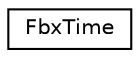 digraph "クラス階層図"
{
  edge [fontname="Helvetica",fontsize="10",labelfontname="Helvetica",labelfontsize="10"];
  node [fontname="Helvetica",fontsize="10",shape=record];
  rankdir="LR";
  Node0 [label="FbxTime",height=0.2,width=0.4,color="black", fillcolor="white", style="filled",URL="$class_fbx_time.html"];
}
